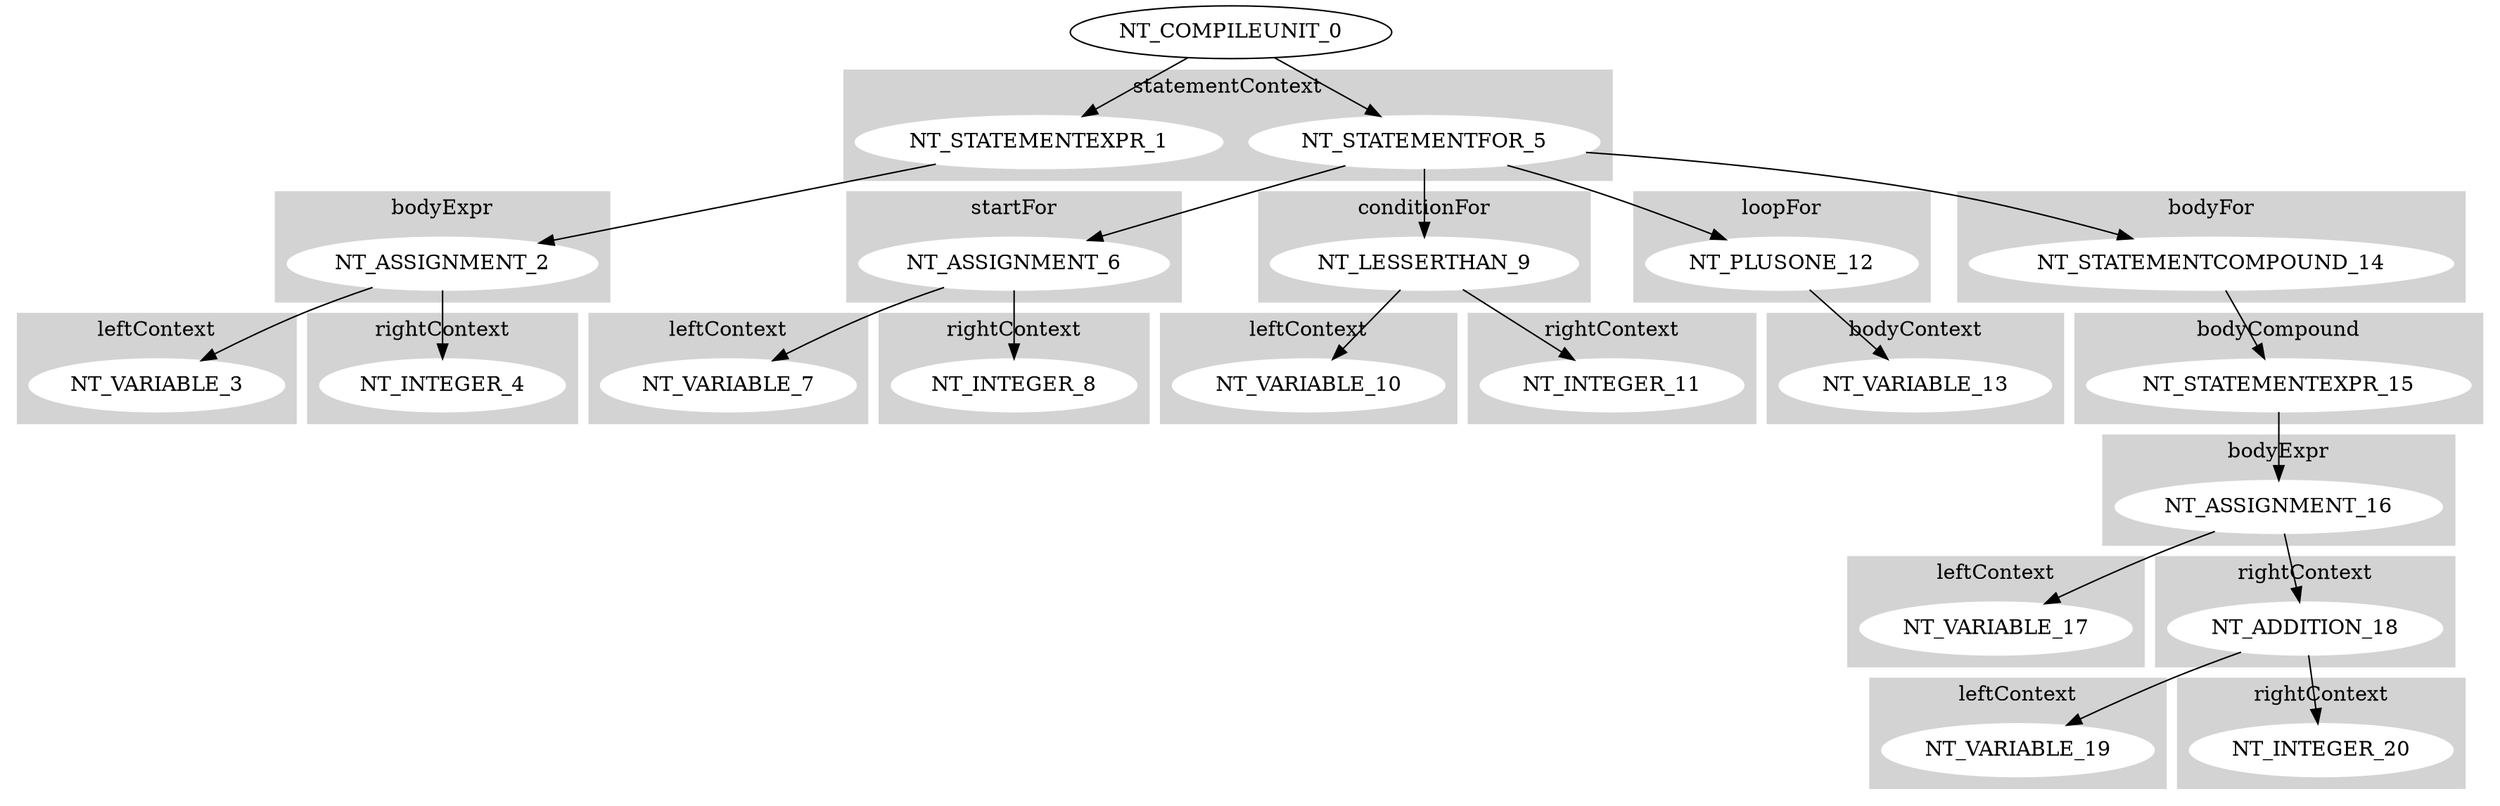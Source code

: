 digraph G{
subgraph cluster0 {
node [style=filled,color=white];
style=filled;
color=lightgrey;
NT_STATEMENTEXPR_1;NT_STATEMENTFOR_5;
label = "statementContext";
}
subgraph cluster1 {
node [style=filled,color=white];
style=filled;
color=lightgrey;

label = "functionDefinitionContext";
}
NT_COMPILEUNIT_0->NT_STATEMENTEXPR_1;
subgraph cluster2 {
node [style=filled,color=white];
style=filled;
color=lightgrey;
NT_ASSIGNMENT_2;
label = "bodyExpr";
}
NT_STATEMENTEXPR_1->NT_ASSIGNMENT_2;
subgraph cluster3 {
node [style=filled,color=white];
style=filled;
color=lightgrey;
NT_VARIABLE_3;
label = "leftContext";
}
subgraph cluster4 {
node [style=filled,color=white];
style=filled;
color=lightgrey;
NT_INTEGER_4;
label = "rightContext";
}
NT_ASSIGNMENT_2->NT_VARIABLE_3;
NT_ASSIGNMENT_2->NT_INTEGER_4;
NT_COMPILEUNIT_0->NT_STATEMENTFOR_5;
subgraph cluster5 {
node [style=filled,color=white];
style=filled;
color=lightgrey;
NT_ASSIGNMENT_6;
label = "startFor";
}
subgraph cluster6 {
node [style=filled,color=white];
style=filled;
color=lightgrey;
NT_LESSERTHAN_9;
label = "conditionFor";
}
subgraph cluster7 {
node [style=filled,color=white];
style=filled;
color=lightgrey;
NT_PLUSONE_12;
label = "loopFor";
}
subgraph cluster8 {
node [style=filled,color=white];
style=filled;
color=lightgrey;
NT_STATEMENTCOMPOUND_14;
label = "bodyFor";
}
NT_STATEMENTFOR_5->NT_ASSIGNMENT_6;
subgraph cluster9 {
node [style=filled,color=white];
style=filled;
color=lightgrey;
NT_VARIABLE_7;
label = "leftContext";
}
subgraph cluster10 {
node [style=filled,color=white];
style=filled;
color=lightgrey;
NT_INTEGER_8;
label = "rightContext";
}
NT_ASSIGNMENT_6->NT_VARIABLE_7;
NT_ASSIGNMENT_6->NT_INTEGER_8;
NT_STATEMENTFOR_5->NT_LESSERTHAN_9;
subgraph cluster11 {
node [style=filled,color=white];
style=filled;
color=lightgrey;
NT_VARIABLE_10;
label = "leftContext";
}
subgraph cluster12 {
node [style=filled,color=white];
style=filled;
color=lightgrey;
NT_INTEGER_11;
label = "rightContext";
}
NT_LESSERTHAN_9->NT_VARIABLE_10;
NT_LESSERTHAN_9->NT_INTEGER_11;
NT_STATEMENTFOR_5->NT_PLUSONE_12;
subgraph cluster13 {
node [style=filled,color=white];
style=filled;
color=lightgrey;
NT_VARIABLE_13;
label = "bodyContext";
}
NT_PLUSONE_12->NT_VARIABLE_13;
NT_STATEMENTFOR_5->NT_STATEMENTCOMPOUND_14;
subgraph cluster14 {
node [style=filled,color=white];
style=filled;
color=lightgrey;
NT_STATEMENTEXPR_15;
label = "bodyCompound";
}
NT_STATEMENTCOMPOUND_14->NT_STATEMENTEXPR_15;
subgraph cluster15 {
node [style=filled,color=white];
style=filled;
color=lightgrey;
NT_ASSIGNMENT_16;
label = "bodyExpr";
}
NT_STATEMENTEXPR_15->NT_ASSIGNMENT_16;
subgraph cluster16 {
node [style=filled,color=white];
style=filled;
color=lightgrey;
NT_VARIABLE_17;
label = "leftContext";
}
subgraph cluster17 {
node [style=filled,color=white];
style=filled;
color=lightgrey;
NT_ADDITION_18;
label = "rightContext";
}
NT_ASSIGNMENT_16->NT_VARIABLE_17;
NT_ASSIGNMENT_16->NT_ADDITION_18;
subgraph cluster18 {
node [style=filled,color=white];
style=filled;
color=lightgrey;
NT_VARIABLE_19;
label = "leftContext";
}
subgraph cluster19 {
node [style=filled,color=white];
style=filled;
color=lightgrey;
NT_INTEGER_20;
label = "rightContext";
}
NT_ADDITION_18->NT_VARIABLE_19;
NT_ADDITION_18->NT_INTEGER_20;
}
